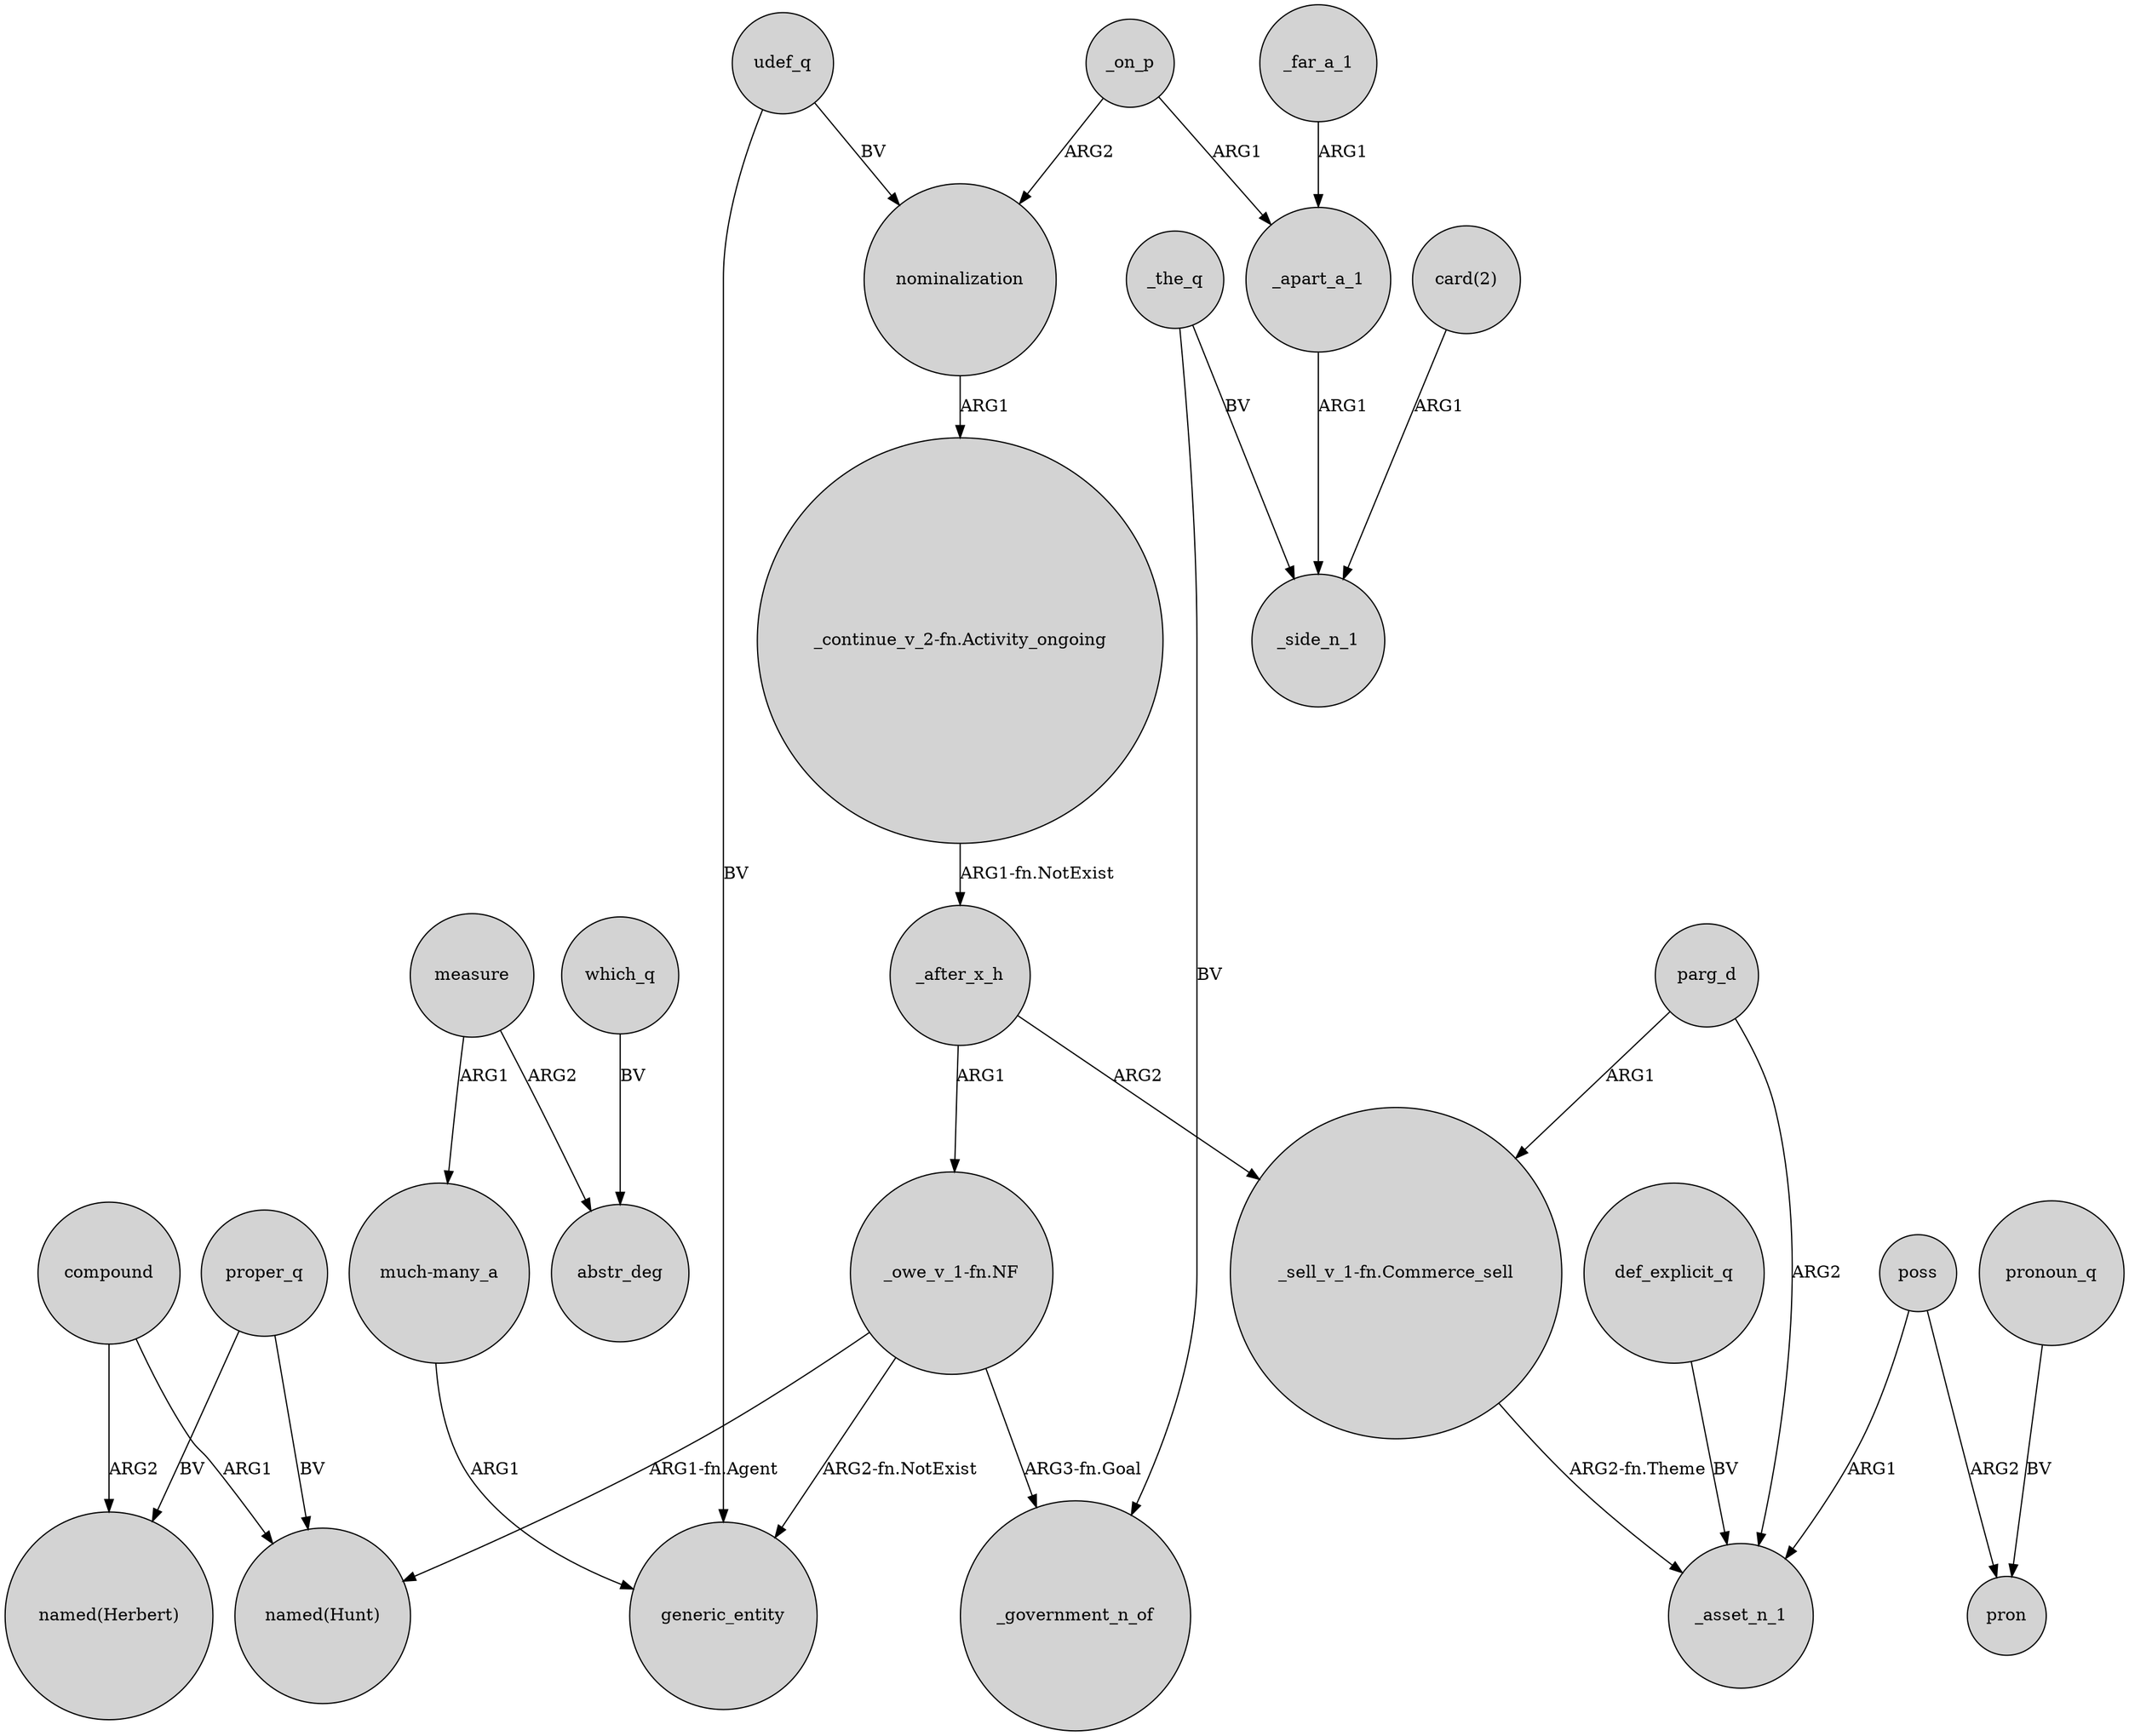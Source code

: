 digraph {
	node [shape=circle style=filled]
	"_owe_v_1-fn.NF" -> "named(Hunt)" [label="ARG1-fn.Agent"]
	_after_x_h -> "_owe_v_1-fn.NF" [label=ARG1]
	measure -> abstr_deg [label=ARG2]
	def_explicit_q -> _asset_n_1 [label=BV]
	udef_q -> generic_entity [label=BV]
	poss -> pron [label=ARG2]
	"much-many_a" -> generic_entity [label=ARG1]
	"_owe_v_1-fn.NF" -> generic_entity [label="ARG2-fn.NotExist"]
	_the_q -> _side_n_1 [label=BV]
	proper_q -> "named(Herbert)" [label=BV]
	_on_p -> nominalization [label=ARG2]
	compound -> "named(Hunt)" [label=ARG1]
	_apart_a_1 -> _side_n_1 [label=ARG1]
	parg_d -> "_sell_v_1-fn.Commerce_sell" [label=ARG1]
	nominalization -> "_continue_v_2-fn.Activity_ongoing" [label=ARG1]
	"_owe_v_1-fn.NF" -> _government_n_of [label="ARG3-fn.Goal"]
	"_sell_v_1-fn.Commerce_sell" -> _asset_n_1 [label="ARG2-fn.Theme"]
	pronoun_q -> pron [label=BV]
	"card(2)" -> _side_n_1 [label=ARG1]
	_far_a_1 -> _apart_a_1 [label=ARG1]
	"_continue_v_2-fn.Activity_ongoing" -> _after_x_h [label="ARG1-fn.NotExist"]
	_after_x_h -> "_sell_v_1-fn.Commerce_sell" [label=ARG2]
	which_q -> abstr_deg [label=BV]
	udef_q -> nominalization [label=BV]
	_the_q -> _government_n_of [label=BV]
	_on_p -> _apart_a_1 [label=ARG1]
	parg_d -> _asset_n_1 [label=ARG2]
	poss -> _asset_n_1 [label=ARG1]
	measure -> "much-many_a" [label=ARG1]
	compound -> "named(Herbert)" [label=ARG2]
	proper_q -> "named(Hunt)" [label=BV]
}
